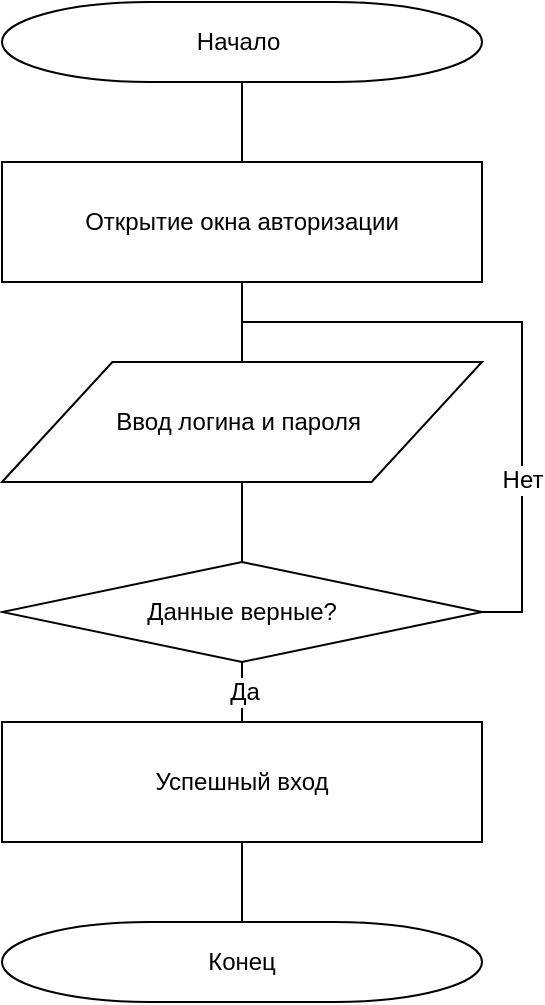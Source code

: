 <mxfile version="24.7.14">
  <diagram name="Страница — 1" id="5w8jx2c5FHFIApxxNt1U">
    <mxGraphModel dx="989" dy="546" grid="1" gridSize="10" guides="1" tooltips="1" connect="1" arrows="1" fold="1" page="1" pageScale="1" pageWidth="827" pageHeight="1169" math="0" shadow="0">
      <root>
        <mxCell id="0" />
        <mxCell id="1" parent="0" />
        <mxCell id="Drz1f3sFkcvoCsL7VcVg-10" value="" style="edgeStyle=orthogonalEdgeStyle;rounded=0;orthogonalLoop=1;jettySize=auto;html=1;fontFamily=Helvetica;fontSize=12;fontColor=default;endArrow=none;endFill=0;" edge="1" parent="1" source="Drz1f3sFkcvoCsL7VcVg-2" target="Drz1f3sFkcvoCsL7VcVg-4">
          <mxGeometry relative="1" as="geometry" />
        </mxCell>
        <mxCell id="Drz1f3sFkcvoCsL7VcVg-2" value="Начало&amp;nbsp;" style="strokeWidth=1;html=1;shape=mxgraph.flowchart.terminator;whiteSpace=wrap;shadow=0;" vertex="1" parent="1">
          <mxGeometry x="320" y="80" width="240" height="40" as="geometry" />
        </mxCell>
        <mxCell id="Drz1f3sFkcvoCsL7VcVg-11" value="" style="edgeStyle=orthogonalEdgeStyle;rounded=0;orthogonalLoop=1;jettySize=auto;html=1;fontFamily=Helvetica;fontSize=12;fontColor=default;endArrow=none;endFill=0;" edge="1" parent="1" source="Drz1f3sFkcvoCsL7VcVg-4" target="Drz1f3sFkcvoCsL7VcVg-6">
          <mxGeometry relative="1" as="geometry" />
        </mxCell>
        <mxCell id="Drz1f3sFkcvoCsL7VcVg-4" value="Открытие окна авторизации" style="rounded=0;whiteSpace=wrap;html=1;absoluteArcSize=1;arcSize=14;strokeWidth=1;" vertex="1" parent="1">
          <mxGeometry x="320" y="160" width="240" height="60" as="geometry" />
        </mxCell>
        <mxCell id="Drz1f3sFkcvoCsL7VcVg-12" value="" style="edgeStyle=orthogonalEdgeStyle;rounded=0;orthogonalLoop=1;jettySize=auto;html=1;fontFamily=Helvetica;fontSize=12;fontColor=default;endArrow=none;endFill=0;" edge="1" parent="1" source="Drz1f3sFkcvoCsL7VcVg-6" target="Drz1f3sFkcvoCsL7VcVg-7">
          <mxGeometry relative="1" as="geometry" />
        </mxCell>
        <mxCell id="Drz1f3sFkcvoCsL7VcVg-6" value="Ввод логина и пароля&amp;nbsp;" style="shape=parallelogram;html=1;strokeWidth=1;perimeter=parallelogramPerimeter;whiteSpace=wrap;rounded=0;arcSize=12;size=0.23;" vertex="1" parent="1">
          <mxGeometry x="320" y="260" width="240" height="60" as="geometry" />
        </mxCell>
        <mxCell id="Drz1f3sFkcvoCsL7VcVg-13" value="" style="edgeStyle=orthogonalEdgeStyle;rounded=0;orthogonalLoop=1;jettySize=auto;html=1;fontFamily=Helvetica;fontSize=12;fontColor=default;endArrow=none;endFill=0;" edge="1" parent="1" source="Drz1f3sFkcvoCsL7VcVg-7" target="Drz1f3sFkcvoCsL7VcVg-8">
          <mxGeometry relative="1" as="geometry" />
        </mxCell>
        <mxCell id="Drz1f3sFkcvoCsL7VcVg-17" value="Да" style="edgeLabel;html=1;align=center;verticalAlign=middle;resizable=0;points=[];strokeColor=default;strokeWidth=1;fontFamily=Helvetica;fontSize=12;fontColor=default;labelBackgroundColor=default;fillColor=default;" vertex="1" connectable="0" parent="Drz1f3sFkcvoCsL7VcVg-13">
          <mxGeometry x="0.006" y="-1" relative="1" as="geometry">
            <mxPoint as="offset" />
          </mxGeometry>
        </mxCell>
        <mxCell id="Drz1f3sFkcvoCsL7VcVg-15" style="edgeStyle=orthogonalEdgeStyle;rounded=0;orthogonalLoop=1;jettySize=auto;html=1;exitX=1;exitY=0.5;exitDx=0;exitDy=0;exitPerimeter=0;entryX=0.5;entryY=0;entryDx=0;entryDy=0;fontFamily=Helvetica;fontSize=12;fontColor=default;endArrow=none;endFill=0;" edge="1" parent="1" source="Drz1f3sFkcvoCsL7VcVg-7" target="Drz1f3sFkcvoCsL7VcVg-6">
          <mxGeometry relative="1" as="geometry" />
        </mxCell>
        <mxCell id="Drz1f3sFkcvoCsL7VcVg-18" value="Нет" style="edgeLabel;html=1;align=center;verticalAlign=middle;resizable=0;points=[];strokeColor=default;strokeWidth=1;fontFamily=Helvetica;fontSize=12;fontColor=default;labelBackgroundColor=default;fillColor=default;" vertex="1" connectable="0" parent="Drz1f3sFkcvoCsL7VcVg-15">
          <mxGeometry x="-0.467" relative="1" as="geometry">
            <mxPoint as="offset" />
          </mxGeometry>
        </mxCell>
        <mxCell id="Drz1f3sFkcvoCsL7VcVg-7" value="Данные верные?" style="strokeWidth=1;html=1;shape=mxgraph.flowchart.decision;whiteSpace=wrap;" vertex="1" parent="1">
          <mxGeometry x="320" y="360" width="240" height="50" as="geometry" />
        </mxCell>
        <mxCell id="Drz1f3sFkcvoCsL7VcVg-14" value="" style="edgeStyle=orthogonalEdgeStyle;rounded=0;orthogonalLoop=1;jettySize=auto;html=1;fontFamily=Helvetica;fontSize=12;fontColor=default;endArrow=none;endFill=0;" edge="1" parent="1" source="Drz1f3sFkcvoCsL7VcVg-8" target="Drz1f3sFkcvoCsL7VcVg-9">
          <mxGeometry relative="1" as="geometry" />
        </mxCell>
        <mxCell id="Drz1f3sFkcvoCsL7VcVg-8" value="Успешный вход" style="rounded=0;whiteSpace=wrap;html=1;absoluteArcSize=1;arcSize=14;strokeWidth=1;" vertex="1" parent="1">
          <mxGeometry x="320" y="440" width="240" height="60" as="geometry" />
        </mxCell>
        <mxCell id="Drz1f3sFkcvoCsL7VcVg-9" value="Конец" style="strokeWidth=1;html=1;shape=mxgraph.flowchart.terminator;whiteSpace=wrap;shadow=0;" vertex="1" parent="1">
          <mxGeometry x="320" y="540" width="240" height="40" as="geometry" />
        </mxCell>
      </root>
    </mxGraphModel>
  </diagram>
</mxfile>
